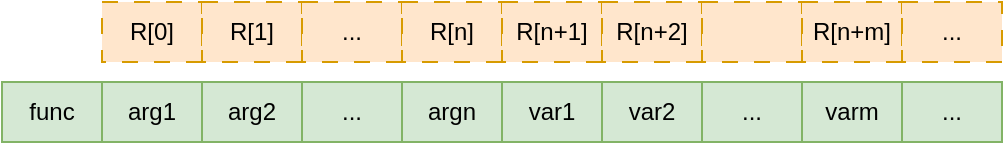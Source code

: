 <mxfile version="24.4.13" type="github">
  <diagram name="第 1 页" id="JNcSthFR1RmTdveEPeOF">
    <mxGraphModel dx="1213" dy="746" grid="1" gridSize="10" guides="1" tooltips="1" connect="1" arrows="1" fold="1" page="1" pageScale="1" pageWidth="827" pageHeight="1169" math="0" shadow="0">
      <root>
        <mxCell id="0" />
        <mxCell id="1" parent="0" />
        <mxCell id="SIVPFdbWfGKzS279hXtE-1" value="func" style="rounded=0;whiteSpace=wrap;html=1;fillColor=#d5e8d4;strokeColor=#82b366;" vertex="1" parent="1">
          <mxGeometry x="70" y="330" width="50" height="30" as="geometry" />
        </mxCell>
        <mxCell id="SIVPFdbWfGKzS279hXtE-3" value="arg1" style="rounded=0;whiteSpace=wrap;html=1;fillColor=#d5e8d4;strokeColor=#82b366;" vertex="1" parent="1">
          <mxGeometry x="120" y="330" width="50" height="30" as="geometry" />
        </mxCell>
        <mxCell id="SIVPFdbWfGKzS279hXtE-4" value="arg2" style="rounded=0;whiteSpace=wrap;html=1;fillColor=#d5e8d4;strokeColor=#82b366;" vertex="1" parent="1">
          <mxGeometry x="170" y="330" width="50" height="30" as="geometry" />
        </mxCell>
        <mxCell id="SIVPFdbWfGKzS279hXtE-5" value="..." style="rounded=0;whiteSpace=wrap;html=1;fillColor=#d5e8d4;strokeColor=#82b366;" vertex="1" parent="1">
          <mxGeometry x="220" y="330" width="50" height="30" as="geometry" />
        </mxCell>
        <mxCell id="SIVPFdbWfGKzS279hXtE-6" value="argn" style="rounded=0;whiteSpace=wrap;html=1;fillColor=#d5e8d4;strokeColor=#82b366;" vertex="1" parent="1">
          <mxGeometry x="270" y="330" width="50" height="30" as="geometry" />
        </mxCell>
        <mxCell id="SIVPFdbWfGKzS279hXtE-7" value="var1" style="rounded=0;whiteSpace=wrap;html=1;fillColor=#d5e8d4;strokeColor=#82b366;" vertex="1" parent="1">
          <mxGeometry x="320" y="330" width="50" height="30" as="geometry" />
        </mxCell>
        <mxCell id="SIVPFdbWfGKzS279hXtE-8" value="var2" style="rounded=0;whiteSpace=wrap;html=1;fillColor=#d5e8d4;strokeColor=#82b366;" vertex="1" parent="1">
          <mxGeometry x="370" y="330" width="50" height="30" as="geometry" />
        </mxCell>
        <mxCell id="SIVPFdbWfGKzS279hXtE-9" value="..." style="rounded=0;whiteSpace=wrap;html=1;fillColor=#d5e8d4;strokeColor=#82b366;" vertex="1" parent="1">
          <mxGeometry x="420" y="330" width="50" height="30" as="geometry" />
        </mxCell>
        <mxCell id="SIVPFdbWfGKzS279hXtE-10" value="varm" style="rounded=0;whiteSpace=wrap;html=1;fillColor=#d5e8d4;strokeColor=#82b366;" vertex="1" parent="1">
          <mxGeometry x="470" y="330" width="50" height="30" as="geometry" />
        </mxCell>
        <mxCell id="SIVPFdbWfGKzS279hXtE-11" value="..." style="rounded=0;whiteSpace=wrap;html=1;fillColor=#d5e8d4;strokeColor=#82b366;" vertex="1" parent="1">
          <mxGeometry x="520" y="330" width="50" height="30" as="geometry" />
        </mxCell>
        <mxCell id="SIVPFdbWfGKzS279hXtE-15" value="R[0]" style="rounded=0;whiteSpace=wrap;html=1;dashed=1;dashPattern=8 8;fillColor=#ffe6cc;strokeColor=#d79b00;" vertex="1" parent="1">
          <mxGeometry x="120" y="290" width="50" height="30" as="geometry" />
        </mxCell>
        <mxCell id="SIVPFdbWfGKzS279hXtE-16" value="R[1]" style="rounded=0;whiteSpace=wrap;html=1;dashed=1;dashPattern=8 8;fillColor=#ffe6cc;strokeColor=#d79b00;" vertex="1" parent="1">
          <mxGeometry x="170" y="290" width="50" height="30" as="geometry" />
        </mxCell>
        <mxCell id="SIVPFdbWfGKzS279hXtE-17" value="..." style="rounded=0;whiteSpace=wrap;html=1;dashed=1;dashPattern=8 8;fillColor=#ffe6cc;strokeColor=#d79b00;" vertex="1" parent="1">
          <mxGeometry x="220" y="290" width="50" height="30" as="geometry" />
        </mxCell>
        <mxCell id="SIVPFdbWfGKzS279hXtE-18" value="R[n]" style="rounded=0;whiteSpace=wrap;html=1;dashed=1;dashPattern=8 8;fillColor=#ffe6cc;strokeColor=#d79b00;" vertex="1" parent="1">
          <mxGeometry x="270" y="290" width="50" height="30" as="geometry" />
        </mxCell>
        <mxCell id="SIVPFdbWfGKzS279hXtE-19" value="R[n+1]" style="rounded=0;whiteSpace=wrap;html=1;dashed=1;dashPattern=8 8;fillColor=#ffe6cc;strokeColor=#d79b00;" vertex="1" parent="1">
          <mxGeometry x="320" y="290" width="50" height="30" as="geometry" />
        </mxCell>
        <mxCell id="SIVPFdbWfGKzS279hXtE-20" value="R[n+2]" style="rounded=0;whiteSpace=wrap;html=1;dashed=1;dashPattern=8 8;fillColor=#ffe6cc;strokeColor=#d79b00;" vertex="1" parent="1">
          <mxGeometry x="370" y="290" width="50" height="30" as="geometry" />
        </mxCell>
        <mxCell id="SIVPFdbWfGKzS279hXtE-21" value="" style="rounded=0;whiteSpace=wrap;html=1;dashed=1;dashPattern=8 8;fillColor=#ffe6cc;strokeColor=#d79b00;" vertex="1" parent="1">
          <mxGeometry x="420" y="290" width="50" height="30" as="geometry" />
        </mxCell>
        <mxCell id="SIVPFdbWfGKzS279hXtE-22" value="R[n+m]" style="rounded=0;whiteSpace=wrap;html=1;dashed=1;dashPattern=8 8;fillColor=#ffe6cc;strokeColor=#d79b00;" vertex="1" parent="1">
          <mxGeometry x="470" y="290" width="50" height="30" as="geometry" />
        </mxCell>
        <mxCell id="SIVPFdbWfGKzS279hXtE-23" value="..." style="rounded=0;whiteSpace=wrap;html=1;dashed=1;dashPattern=8 8;fillColor=#ffe6cc;strokeColor=#d79b00;" vertex="1" parent="1">
          <mxGeometry x="520" y="290" width="50" height="30" as="geometry" />
        </mxCell>
      </root>
    </mxGraphModel>
  </diagram>
</mxfile>
